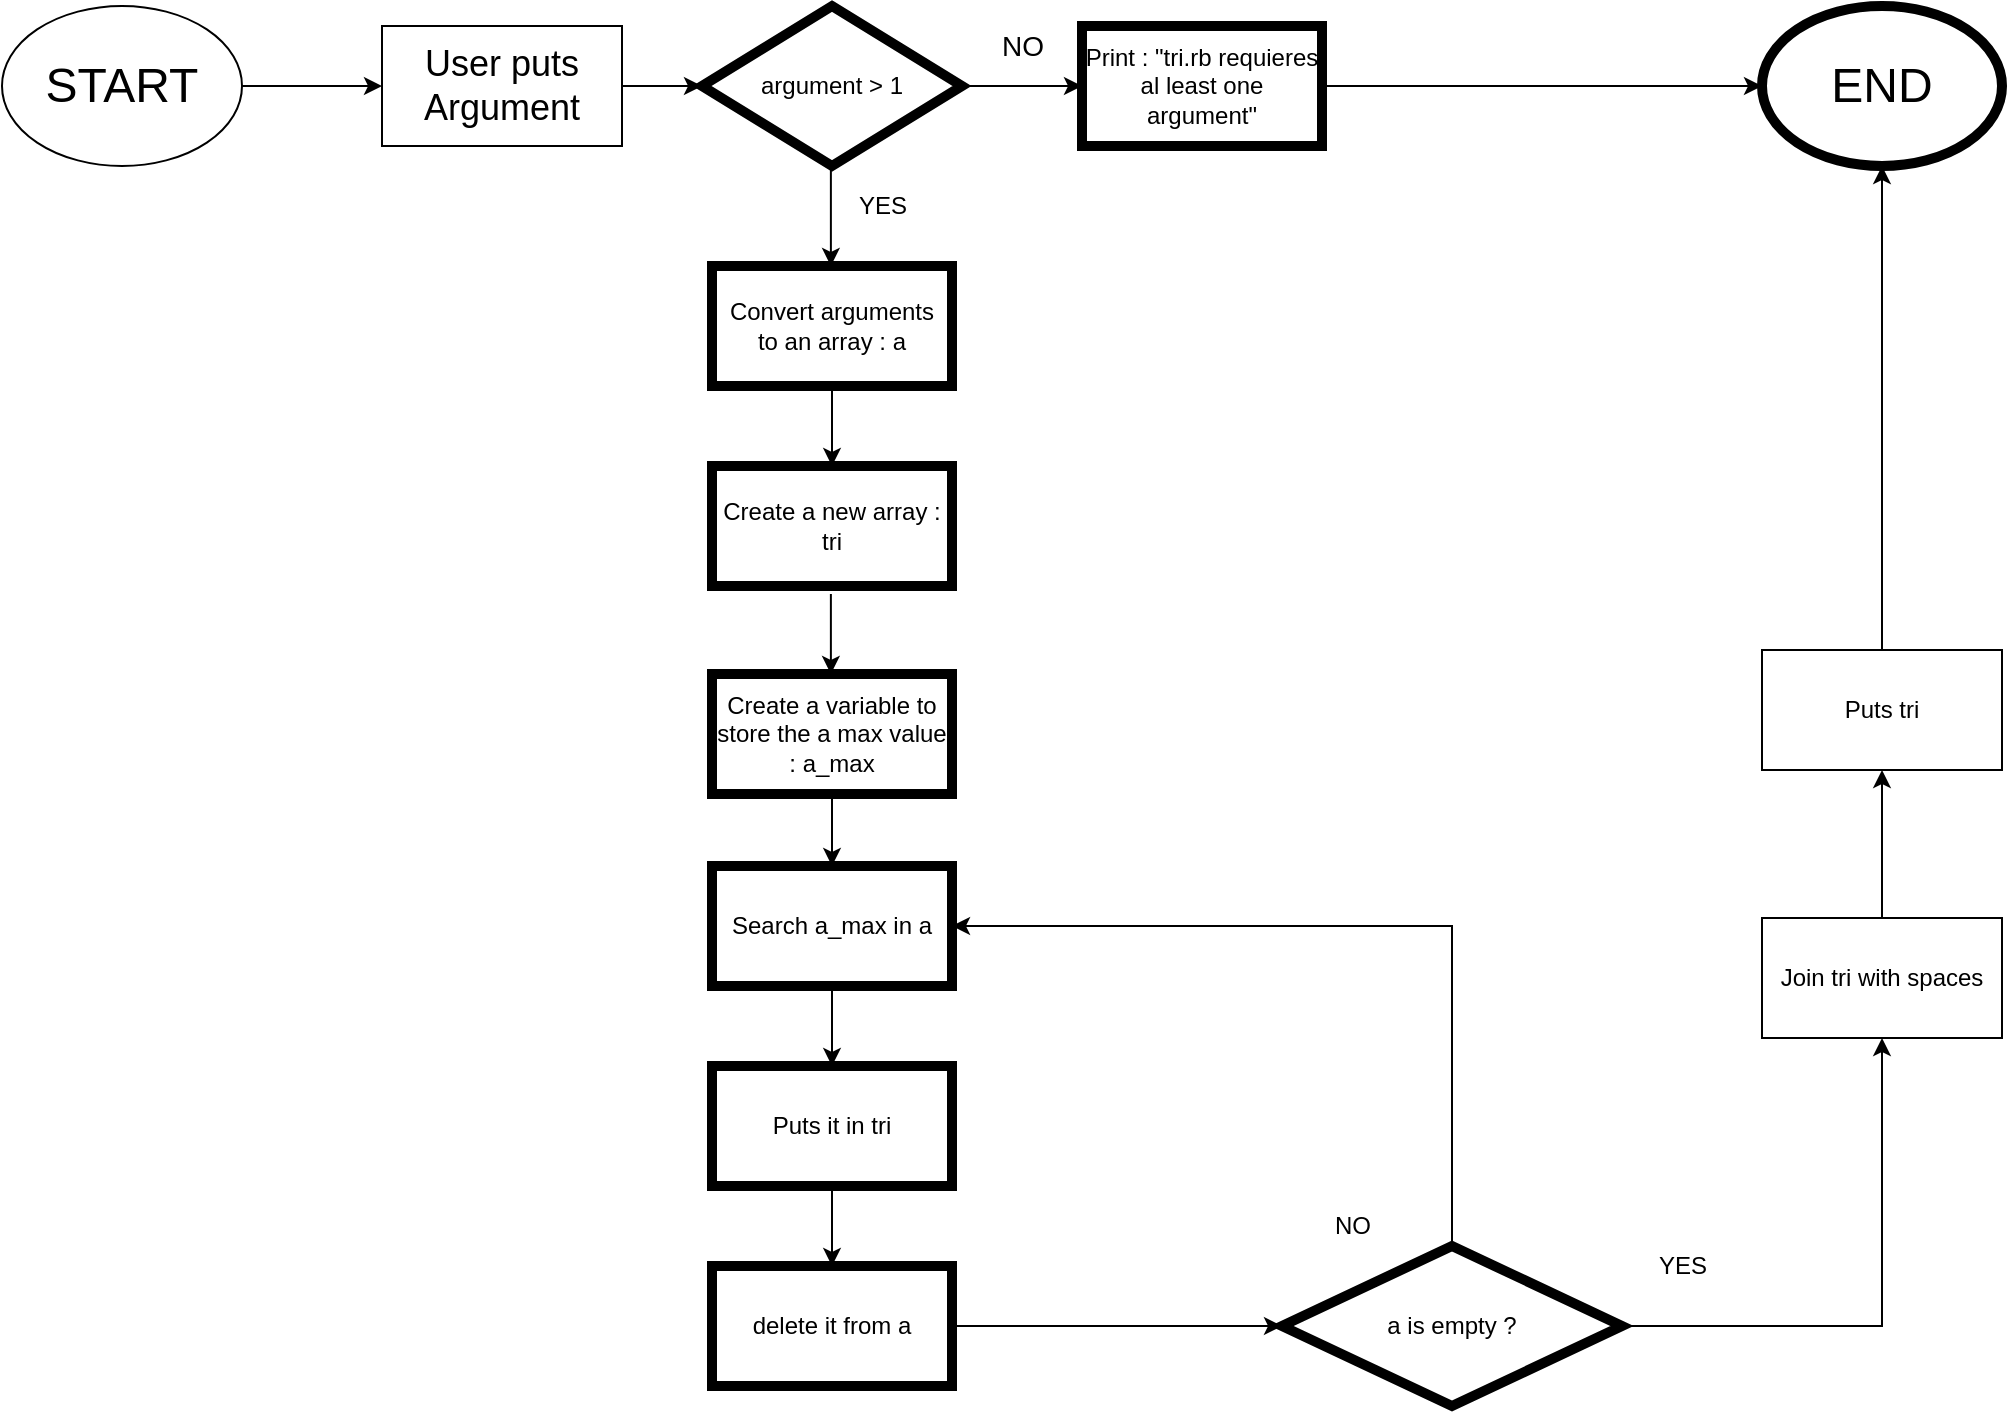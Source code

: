 <mxfile version="14.1.8" type="device"><diagram id="1l---xRmXQKsKC9DznF3" name="Page-1"><mxGraphModel dx="1580" dy="1217" grid="0" gridSize="10" guides="1" tooltips="1" connect="1" arrows="1" fold="1" page="0" pageScale="1" pageWidth="827" pageHeight="1169" math="0" shadow="0"><root><mxCell id="0"/><mxCell id="1" parent="0"/><mxCell id="tgWVUtJpy0P23B5ZCrxn-1" value="&lt;font style=&quot;font-size: 24px&quot;&gt;START&lt;/font&gt;" style="ellipse;whiteSpace=wrap;html=1;" vertex="1" parent="1"><mxGeometry x="90" y="50" width="120" height="80" as="geometry"/></mxCell><mxCell id="tgWVUtJpy0P23B5ZCrxn-2" value="&lt;font style=&quot;font-size: 18px&quot;&gt;User puts Argument&lt;/font&gt;" style="rounded=0;whiteSpace=wrap;html=1;" vertex="1" parent="1"><mxGeometry x="280" y="60" width="120" height="60" as="geometry"/></mxCell><mxCell id="tgWVUtJpy0P23B5ZCrxn-3" value="" style="endArrow=classic;html=1;exitX=1;exitY=0.5;exitDx=0;exitDy=0;entryX=0;entryY=0.5;entryDx=0;entryDy=0;" edge="1" parent="1" source="tgWVUtJpy0P23B5ZCrxn-1" target="tgWVUtJpy0P23B5ZCrxn-2"><mxGeometry width="50" height="50" relative="1" as="geometry"><mxPoint x="220" y="115" as="sourcePoint"/><mxPoint x="270" y="100" as="targetPoint"/></mxGeometry></mxCell><mxCell id="tgWVUtJpy0P23B5ZCrxn-4" value="argument &amp;gt; 1" style="rhombus;whiteSpace=wrap;html=1;strokeWidth=5;" vertex="1" parent="1"><mxGeometry x="440" y="50" width="130" height="80" as="geometry"/></mxCell><mxCell id="tgWVUtJpy0P23B5ZCrxn-5" value="" style="endArrow=classic;html=1;exitX=1;exitY=0.5;exitDx=0;exitDy=0;entryX=0;entryY=0.5;entryDx=0;entryDy=0;" edge="1" parent="1" source="tgWVUtJpy0P23B5ZCrxn-2" target="tgWVUtJpy0P23B5ZCrxn-4"><mxGeometry width="50" height="50" relative="1" as="geometry"><mxPoint x="400" y="130" as="sourcePoint"/><mxPoint x="450" y="80" as="targetPoint"/></mxGeometry></mxCell><mxCell id="tgWVUtJpy0P23B5ZCrxn-6" value="" style="endArrow=classic;html=1;exitX=1;exitY=0.5;exitDx=0;exitDy=0;" edge="1" parent="1" source="tgWVUtJpy0P23B5ZCrxn-4"><mxGeometry width="50" height="50" relative="1" as="geometry"><mxPoint x="570" y="110" as="sourcePoint"/><mxPoint x="630" y="90" as="targetPoint"/></mxGeometry></mxCell><mxCell id="tgWVUtJpy0P23B5ZCrxn-7" value="&lt;font style=&quot;font-size: 14px&quot;&gt;NO&lt;/font&gt;" style="text;html=1;align=center;verticalAlign=middle;resizable=0;points=[];autosize=1;" vertex="1" parent="1"><mxGeometry x="580" y="60" width="40" height="20" as="geometry"/></mxCell><mxCell id="tgWVUtJpy0P23B5ZCrxn-8" value="Print : &quot;tri.rb requieres&lt;br&gt;al least one &lt;br&gt;argument&quot;" style="rounded=0;whiteSpace=wrap;html=1;strokeWidth=5;" vertex="1" parent="1"><mxGeometry x="630" y="60" width="120" height="60" as="geometry"/></mxCell><mxCell id="tgWVUtJpy0P23B5ZCrxn-9" value="" style="endArrow=classic;html=1;exitX=1;exitY=0.5;exitDx=0;exitDy=0;" edge="1" parent="1" source="tgWVUtJpy0P23B5ZCrxn-8"><mxGeometry width="50" height="50" relative="1" as="geometry"><mxPoint x="560" y="420" as="sourcePoint"/><mxPoint x="970" y="90" as="targetPoint"/></mxGeometry></mxCell><mxCell id="tgWVUtJpy0P23B5ZCrxn-10" value="&lt;font style=&quot;font-size: 24px&quot;&gt;END&lt;/font&gt;" style="ellipse;whiteSpace=wrap;html=1;strokeWidth=5;" vertex="1" parent="1"><mxGeometry x="970" y="50" width="120" height="80" as="geometry"/></mxCell><mxCell id="tgWVUtJpy0P23B5ZCrxn-11" value="" style="endArrow=classic;html=1;" edge="1" parent="1"><mxGeometry width="50" height="50" relative="1" as="geometry"><mxPoint x="504.44" y="130" as="sourcePoint"/><mxPoint x="504.44" y="180" as="targetPoint"/></mxGeometry></mxCell><mxCell id="tgWVUtJpy0P23B5ZCrxn-12" value="YES" style="text;html=1;align=center;verticalAlign=middle;resizable=0;points=[];autosize=1;" vertex="1" parent="1"><mxGeometry x="510" y="140" width="40" height="20" as="geometry"/></mxCell><mxCell id="tgWVUtJpy0P23B5ZCrxn-13" value="Convert arguments&lt;br&gt;to an array : a" style="rounded=0;whiteSpace=wrap;html=1;strokeWidth=5;" vertex="1" parent="1"><mxGeometry x="445" y="180" width="120" height="60" as="geometry"/></mxCell><mxCell id="tgWVUtJpy0P23B5ZCrxn-14" value="Create a new array :&lt;br&gt;tri" style="rounded=0;whiteSpace=wrap;html=1;strokeWidth=5;" vertex="1" parent="1"><mxGeometry x="445" y="280" width="120" height="60" as="geometry"/></mxCell><mxCell id="tgWVUtJpy0P23B5ZCrxn-15" value="" style="endArrow=classic;html=1;exitX=0.5;exitY=1;exitDx=0;exitDy=0;entryX=0.5;entryY=0;entryDx=0;entryDy=0;" edge="1" parent="1" source="tgWVUtJpy0P23B5ZCrxn-13" target="tgWVUtJpy0P23B5ZCrxn-14"><mxGeometry width="50" height="50" relative="1" as="geometry"><mxPoint x="500" y="290" as="sourcePoint"/><mxPoint x="540" y="270" as="targetPoint"/></mxGeometry></mxCell><mxCell id="tgWVUtJpy0P23B5ZCrxn-16" value="" style="edgeStyle=orthogonalEdgeStyle;rounded=0;orthogonalLoop=1;jettySize=auto;html=1;" edge="1" parent="1" source="tgWVUtJpy0P23B5ZCrxn-17" target="tgWVUtJpy0P23B5ZCrxn-19"><mxGeometry relative="1" as="geometry"/></mxCell><mxCell id="tgWVUtJpy0P23B5ZCrxn-17" value="Create a variable to store the a max value : a_max" style="rounded=0;whiteSpace=wrap;html=1;strokeWidth=5;" vertex="1" parent="1"><mxGeometry x="445" y="384" width="120" height="60" as="geometry"/></mxCell><mxCell id="tgWVUtJpy0P23B5ZCrxn-18" value="" style="edgeStyle=orthogonalEdgeStyle;rounded=0;orthogonalLoop=1;jettySize=auto;html=1;" edge="1" parent="1" source="tgWVUtJpy0P23B5ZCrxn-19" target="tgWVUtJpy0P23B5ZCrxn-22"><mxGeometry relative="1" as="geometry"/></mxCell><mxCell id="tgWVUtJpy0P23B5ZCrxn-19" value="Search a_max in a" style="rounded=0;whiteSpace=wrap;html=1;strokeWidth=5;" vertex="1" parent="1"><mxGeometry x="445" y="480" width="120" height="60" as="geometry"/></mxCell><mxCell id="tgWVUtJpy0P23B5ZCrxn-20" value="" style="endArrow=classic;html=1;exitX=0.5;exitY=1;exitDx=0;exitDy=0;entryX=0.5;entryY=0;entryDx=0;entryDy=0;" edge="1" parent="1"><mxGeometry width="50" height="50" relative="1" as="geometry"><mxPoint x="504.44" y="344" as="sourcePoint"/><mxPoint x="504.44" y="384" as="targetPoint"/></mxGeometry></mxCell><mxCell id="tgWVUtJpy0P23B5ZCrxn-21" style="edgeStyle=orthogonalEdgeStyle;rounded=0;orthogonalLoop=1;jettySize=auto;html=1;exitX=0.5;exitY=1;exitDx=0;exitDy=0;entryX=0.5;entryY=0;entryDx=0;entryDy=0;" edge="1" parent="1" source="tgWVUtJpy0P23B5ZCrxn-22" target="tgWVUtJpy0P23B5ZCrxn-24"><mxGeometry relative="1" as="geometry"/></mxCell><mxCell id="tgWVUtJpy0P23B5ZCrxn-22" value="Puts it in tri" style="rounded=0;whiteSpace=wrap;html=1;strokeWidth=5;" vertex="1" parent="1"><mxGeometry x="445" y="580" width="120" height="60" as="geometry"/></mxCell><mxCell id="tgWVUtJpy0P23B5ZCrxn-23" style="edgeStyle=orthogonalEdgeStyle;rounded=0;orthogonalLoop=1;jettySize=auto;html=1;exitX=1;exitY=0.5;exitDx=0;exitDy=0;entryX=0;entryY=0.5;entryDx=0;entryDy=0;" edge="1" parent="1" source="tgWVUtJpy0P23B5ZCrxn-24" target="tgWVUtJpy0P23B5ZCrxn-27"><mxGeometry relative="1" as="geometry"><mxPoint x="720" y="710.222" as="targetPoint"/></mxGeometry></mxCell><mxCell id="tgWVUtJpy0P23B5ZCrxn-24" value="delete it from a" style="rounded=0;whiteSpace=wrap;html=1;strokeWidth=5;" vertex="1" parent="1"><mxGeometry x="445" y="680" width="120" height="60" as="geometry"/></mxCell><mxCell id="tgWVUtJpy0P23B5ZCrxn-25" style="edgeStyle=orthogonalEdgeStyle;rounded=0;orthogonalLoop=1;jettySize=auto;html=1;exitX=0.5;exitY=0;exitDx=0;exitDy=0;entryX=1;entryY=0.5;entryDx=0;entryDy=0;" edge="1" parent="1" source="tgWVUtJpy0P23B5ZCrxn-27" target="tgWVUtJpy0P23B5ZCrxn-19"><mxGeometry relative="1" as="geometry"/></mxCell><mxCell id="tgWVUtJpy0P23B5ZCrxn-26" style="edgeStyle=orthogonalEdgeStyle;rounded=0;orthogonalLoop=1;jettySize=auto;html=1;exitX=1;exitY=0.5;exitDx=0;exitDy=0;entryX=0.5;entryY=1;entryDx=0;entryDy=0;" edge="1" parent="1" source="tgWVUtJpy0P23B5ZCrxn-27" target="tgWVUtJpy0P23B5ZCrxn-31"><mxGeometry relative="1" as="geometry"><mxPoint x="1040" y="710.222" as="targetPoint"/></mxGeometry></mxCell><mxCell id="tgWVUtJpy0P23B5ZCrxn-27" value="a is empty ?" style="rhombus;whiteSpace=wrap;html=1;strokeWidth=5;" vertex="1" parent="1"><mxGeometry x="730" y="670" width="170" height="80" as="geometry"/></mxCell><mxCell id="tgWVUtJpy0P23B5ZCrxn-28" value="YES" style="text;html=1;align=center;verticalAlign=middle;resizable=0;points=[];autosize=1;" vertex="1" parent="1"><mxGeometry x="910" y="670" width="40" height="20" as="geometry"/></mxCell><mxCell id="tgWVUtJpy0P23B5ZCrxn-29" value="NO" style="text;html=1;align=center;verticalAlign=middle;resizable=0;points=[];autosize=1;" vertex="1" parent="1"><mxGeometry x="750" y="650" width="30" height="20" as="geometry"/></mxCell><mxCell id="tgWVUtJpy0P23B5ZCrxn-30" style="edgeStyle=orthogonalEdgeStyle;rounded=0;orthogonalLoop=1;jettySize=auto;html=1;exitX=0.5;exitY=0;exitDx=0;exitDy=0;entryX=0.5;entryY=1;entryDx=0;entryDy=0;" edge="1" parent="1" source="tgWVUtJpy0P23B5ZCrxn-31" target="tgWVUtJpy0P23B5ZCrxn-33"><mxGeometry relative="1" as="geometry"/></mxCell><mxCell id="tgWVUtJpy0P23B5ZCrxn-31" value="Join tri with spaces" style="rounded=0;whiteSpace=wrap;html=1;" vertex="1" parent="1"><mxGeometry x="970" y="506" width="120" height="60" as="geometry"/></mxCell><mxCell id="tgWVUtJpy0P23B5ZCrxn-32" style="edgeStyle=orthogonalEdgeStyle;rounded=0;orthogonalLoop=1;jettySize=auto;html=1;exitX=0.5;exitY=0;exitDx=0;exitDy=0;entryX=0.5;entryY=1;entryDx=0;entryDy=0;" edge="1" parent="1" source="tgWVUtJpy0P23B5ZCrxn-33" target="tgWVUtJpy0P23B5ZCrxn-10"><mxGeometry relative="1" as="geometry"/></mxCell><mxCell id="tgWVUtJpy0P23B5ZCrxn-33" value="Puts tri" style="rounded=0;whiteSpace=wrap;html=1;" vertex="1" parent="1"><mxGeometry x="970" y="372" width="120" height="60" as="geometry"/></mxCell></root></mxGraphModel></diagram></mxfile>